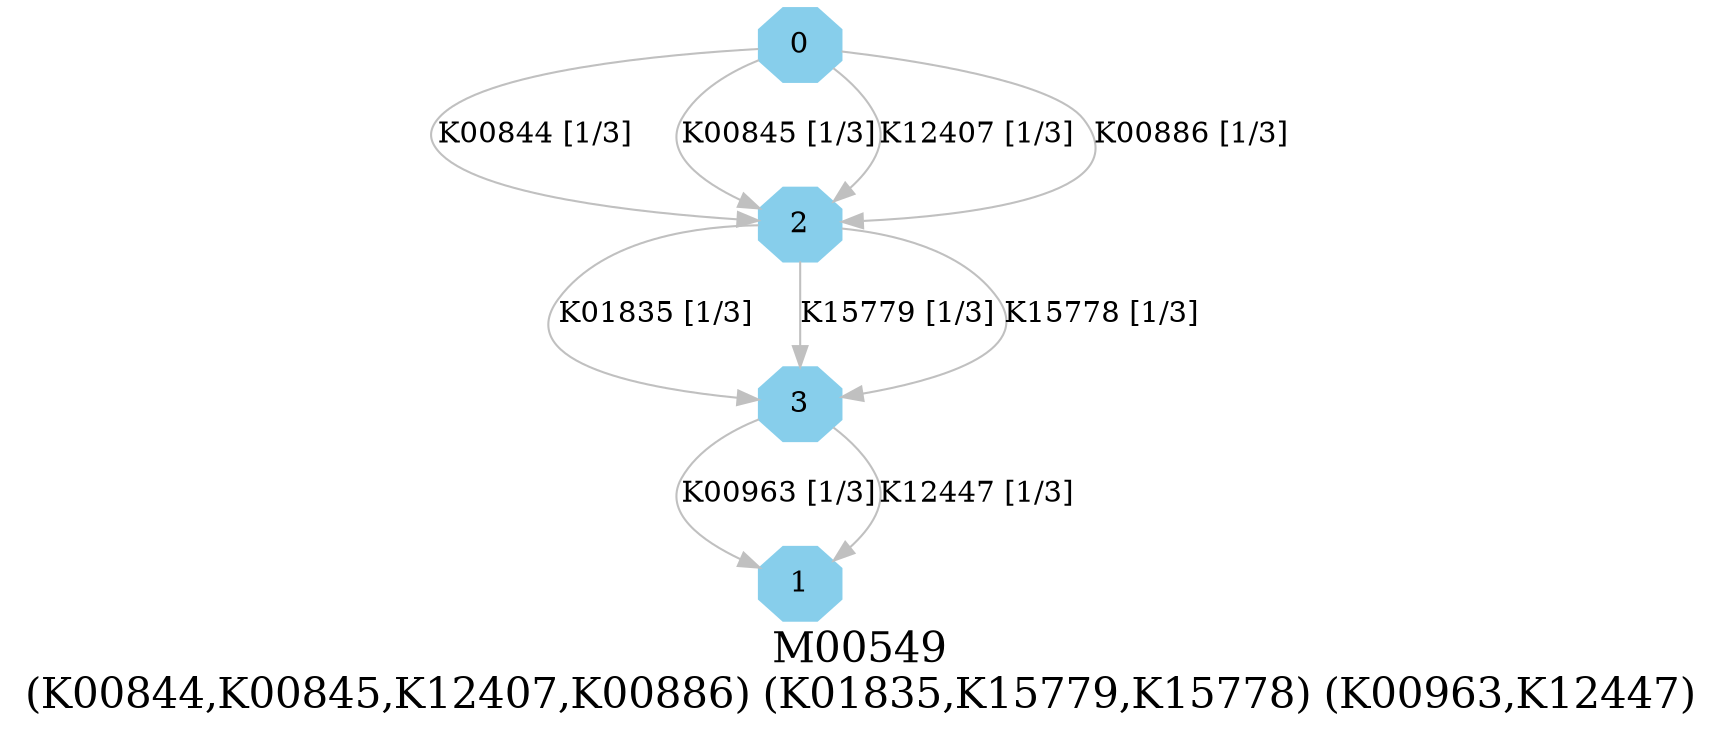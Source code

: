 digraph G {
graph [label="M00549
(K00844,K00845,K12407,K00886) (K01835,K15779,K15778) (K00963,K12447)",fontsize=20];
node [shape=box,style=filled];
edge [len=3,color=grey];
{node [width=.3,height=.3,shape=octagon,style=filled,color=skyblue] 0 1 2 3 }
0 -> 2 [label="K00844 [1/3]"];
0 -> 2 [label="K00845 [1/3]"];
0 -> 2 [label="K12407 [1/3]"];
0 -> 2 [label="K00886 [1/3]"];
2 -> 3 [label="K01835 [1/3]"];
2 -> 3 [label="K15779 [1/3]"];
2 -> 3 [label="K15778 [1/3]"];
3 -> 1 [label="K00963 [1/3]"];
3 -> 1 [label="K12447 [1/3]"];
}